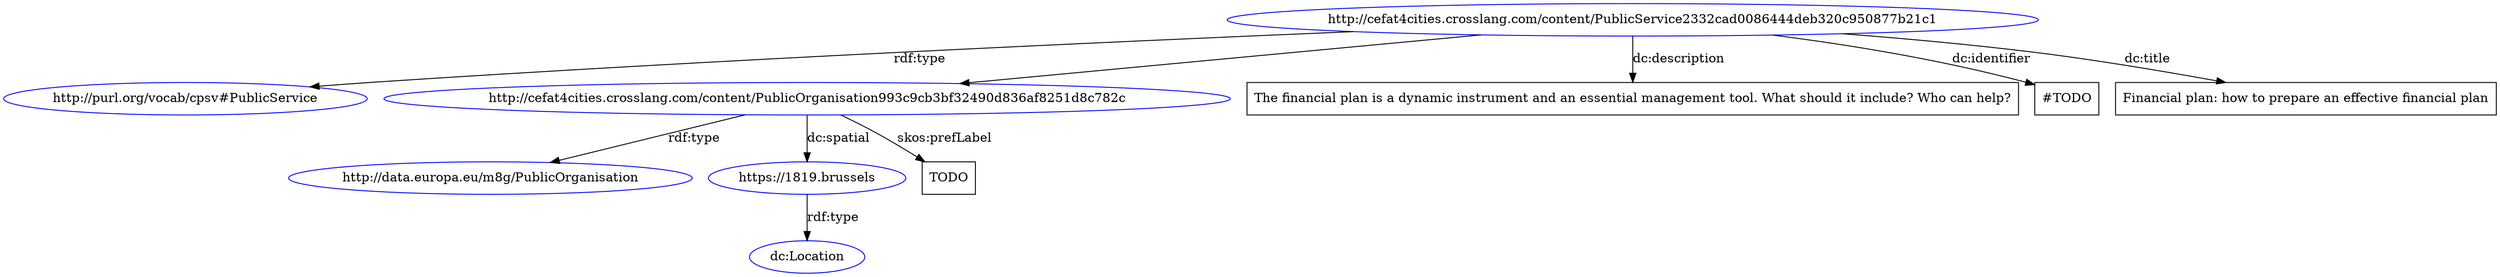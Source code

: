 digraph {
  charset="utf-8";

  // Edges
  "Rhttp://cefat4cities.crosslang.com/content/PublicService2332cad0086444deb320c950877b21c1" -> "Rhttp://purl.org/vocab/cpsv#PublicService" [label="rdf:type"];
  "Rhttp://cefat4cities.crosslang.com/content/PublicService2332cad0086444deb320c950877b21c1" -> "Rhttp://cefat4cities.crosslang.com/content/PublicOrganisation993c9cb3bf32490d836af8251d8c782c" [label=""];
  "Rhttp://cefat4cities.crosslang.com/content/PublicService2332cad0086444deb320c950877b21c1" -> "LThe financial plan is a dynamic instrument and an essential management tool.  What should it include?  Who can help?" [label="dc:description"];
  "Rhttp://cefat4cities.crosslang.com/content/PublicService2332cad0086444deb320c950877b21c1" -> "L#TODO" [label="dc:identifier"];
  "Rhttp://cefat4cities.crosslang.com/content/PublicService2332cad0086444deb320c950877b21c1" -> "LFinancial plan: how to prepare an effective financial plan" [label="dc:title"];
  "Rhttp://cefat4cities.crosslang.com/content/PublicOrganisation993c9cb3bf32490d836af8251d8c782c" -> "Rhttp://data.europa.eu/m8g/PublicOrganisation" [label="rdf:type"];
  "Rhttp://cefat4cities.crosslang.com/content/PublicOrganisation993c9cb3bf32490d836af8251d8c782c" -> "Rhttps://1819.brussels" [label="dc:spatial"];
  "Rhttp://cefat4cities.crosslang.com/content/PublicOrganisation993c9cb3bf32490d836af8251d8c782c" -> LTODO [label="skos:prefLabel"];
  "Rhttps://1819.brussels" -> "Rhttp://purl.org/dc/terms/Location" [label="rdf:type"];

  // Nodes
  "L#TODO" [label="#TODO",shape=record];
  "LFinancial plan: how to prepare an effective financial plan" [label="Financial plan: how to prepare an effective financial plan",shape=record];
  LTODO [label=TODO,shape=record];
  "LThe financial plan is a dynamic instrument and an essential management tool.  What should it include?  Who can help?" [label="The financial plan is a dynamic instrument and an essential management tool.  What should it include?  Who can help?",shape=record];
  "Rhttp://cefat4cities.crosslang.com/content/PublicOrganisation993c9cb3bf32490d836af8251d8c782c" [URL="http://cefat4cities.crosslang.com/content/PublicOrganisation993c9cb3bf32490d836af8251d8c782c",label="http://cefat4cities.crosslang.com/content/PublicOrganisation993c9cb3bf32490d836af8251d8c782c",shape=ellipse,color=blue];
  "Rhttp://cefat4cities.crosslang.com/content/PublicService2332cad0086444deb320c950877b21c1" [URL="http://cefat4cities.crosslang.com/content/PublicService2332cad0086444deb320c950877b21c1",label="http://cefat4cities.crosslang.com/content/PublicService2332cad0086444deb320c950877b21c1",shape=ellipse,color=blue];
  "Rhttp://data.europa.eu/m8g/PublicOrganisation" [URL="http://data.europa.eu/m8g/PublicOrganisation",label="http://data.europa.eu/m8g/PublicOrganisation",shape=ellipse,color=blue];
  "Rhttp://purl.org/dc/terms/Location" [URL="http://purl.org/dc/terms/Location",label="dc:Location",shape=ellipse,color=blue];
  "Rhttp://purl.org/vocab/cpsv#PublicService" [URL="http://purl.org/vocab/cpsv#PublicService",label="http://purl.org/vocab/cpsv#PublicService",shape=ellipse,color=blue];
  "Rhttps://1819.brussels" [URL="https://1819.brussels",label="https://1819.brussels",shape=ellipse,color=blue];
}